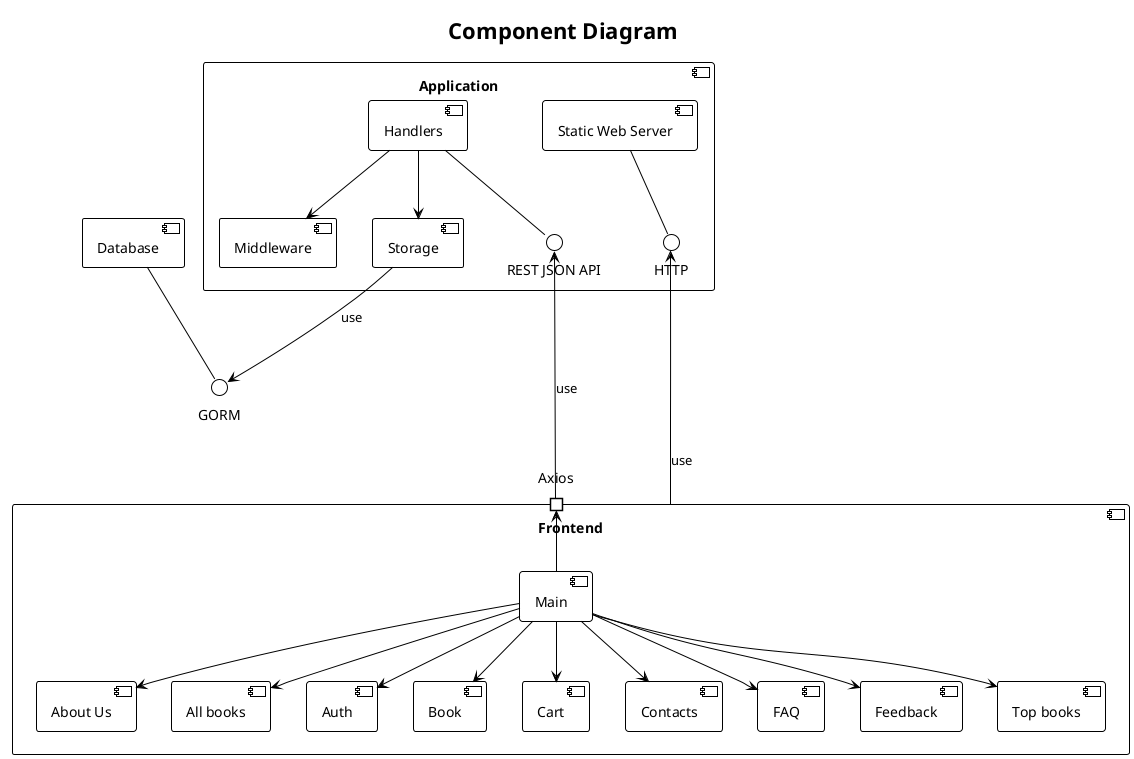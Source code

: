@startuml component_diagram

!theme plain

title Component Diagram

' definitions

[Database] as DB
DB -- GORM

component Application as App {
    interface "HTTP" as Static
    interface "REST JSON API" as JSON

    [Storage]
    [Handlers]
    [Static Web Server] as StaticWebServer
    [Middleware]

    Handlers --> Middleware
    Handlers --> Storage

    Storage --> GORM : use

    StaticWebServer -- Static

    Handlers -- JSON
}

component Frontend as Front {
    [Main]
    [About Us] as AboutUs
    [All books] as AllBooks
    [Auth]
    [Book]
    [Cart]
    [Contacts]
    [FAQ]
    [Feedback]
    [Top books] as TopBooks

    port Axios

    Front -up-> Static : use
    Axios --up-> JSON : use

    Main --> Axios

    Main --> AboutUs
    Main --> AllBooks
    Main --> Auth
    Main --> Book
    Main --> Cart
    Main --> Contacts
    Main --> FAQ
    Main --> Feedback
    Main --> TopBooks
}

' dependencies


@enduml